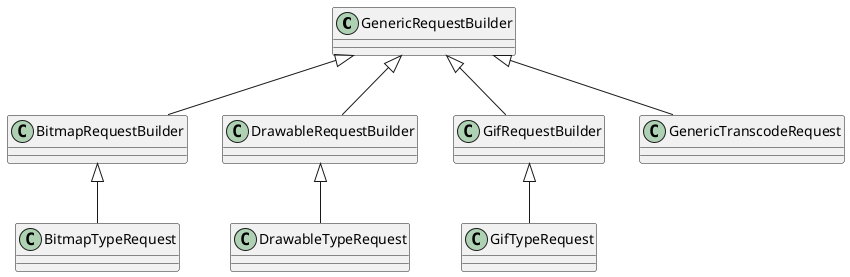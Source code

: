 @startuml

'abstract class AbstractList
'abstract AbstractCollection
'interface List
'interface Collection
'
'List <|-- AbstractList
'Collection <|-- AbstractCollection
'
'Collection <|- List
'AbstractCollection <|- AbstractList
'AbstractList <|-- ArrayList
'
'class ArrayList {
'Object[] elementData
'size()
'}
'
'enum TimeUnit {
'DAYS
'HOURS
'MINUTES
'}
class GenericRequestBuilder
class BitmapRequestBuilder
class DrawableRequestBuilder
class GifRequestBuilder
class GenericTranscodeRequest
class DrawableTypeRequest


GenericRequestBuilder <|-- BitmapRequestBuilder
GenericRequestBuilder <|-- DrawableRequestBuilder
GenericRequestBuilder <|-- GifRequestBuilder
GenericRequestBuilder <|-- GenericTranscodeRequest
DrawableRequestBuilder <|-- DrawableTypeRequest
BitmapRequestBuilder <|-- BitmapTypeRequest
GifRequestBuilder <|-- GifTypeRequest
@enduml